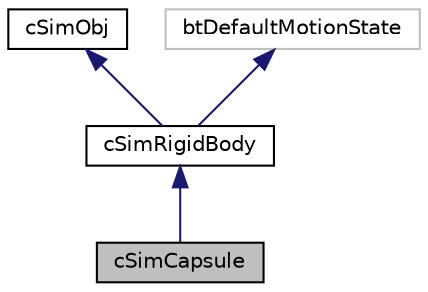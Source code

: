 digraph "cSimCapsule"
{
 // LATEX_PDF_SIZE
  edge [fontname="Helvetica",fontsize="10",labelfontname="Helvetica",labelfontsize="10"];
  node [fontname="Helvetica",fontsize="10",shape=record];
  Node1 [label="cSimCapsule",height=0.2,width=0.4,color="black", fillcolor="grey75", style="filled", fontcolor="black",tooltip=" "];
  Node2 -> Node1 [dir="back",color="midnightblue",fontsize="10",style="solid",fontname="Helvetica"];
  Node2 [label="cSimRigidBody",height=0.2,width=0.4,color="black", fillcolor="white", style="filled",URL="$classc_sim_rigid_body.html",tooltip=" "];
  Node3 -> Node2 [dir="back",color="midnightblue",fontsize="10",style="solid",fontname="Helvetica"];
  Node3 [label="cSimObj",height=0.2,width=0.4,color="black", fillcolor="white", style="filled",URL="$classc_sim_obj.html",tooltip=" "];
  Node4 -> Node2 [dir="back",color="midnightblue",fontsize="10",style="solid",fontname="Helvetica"];
  Node4 [label="btDefaultMotionState",height=0.2,width=0.4,color="grey75", fillcolor="white", style="filled",tooltip=" "];
}
